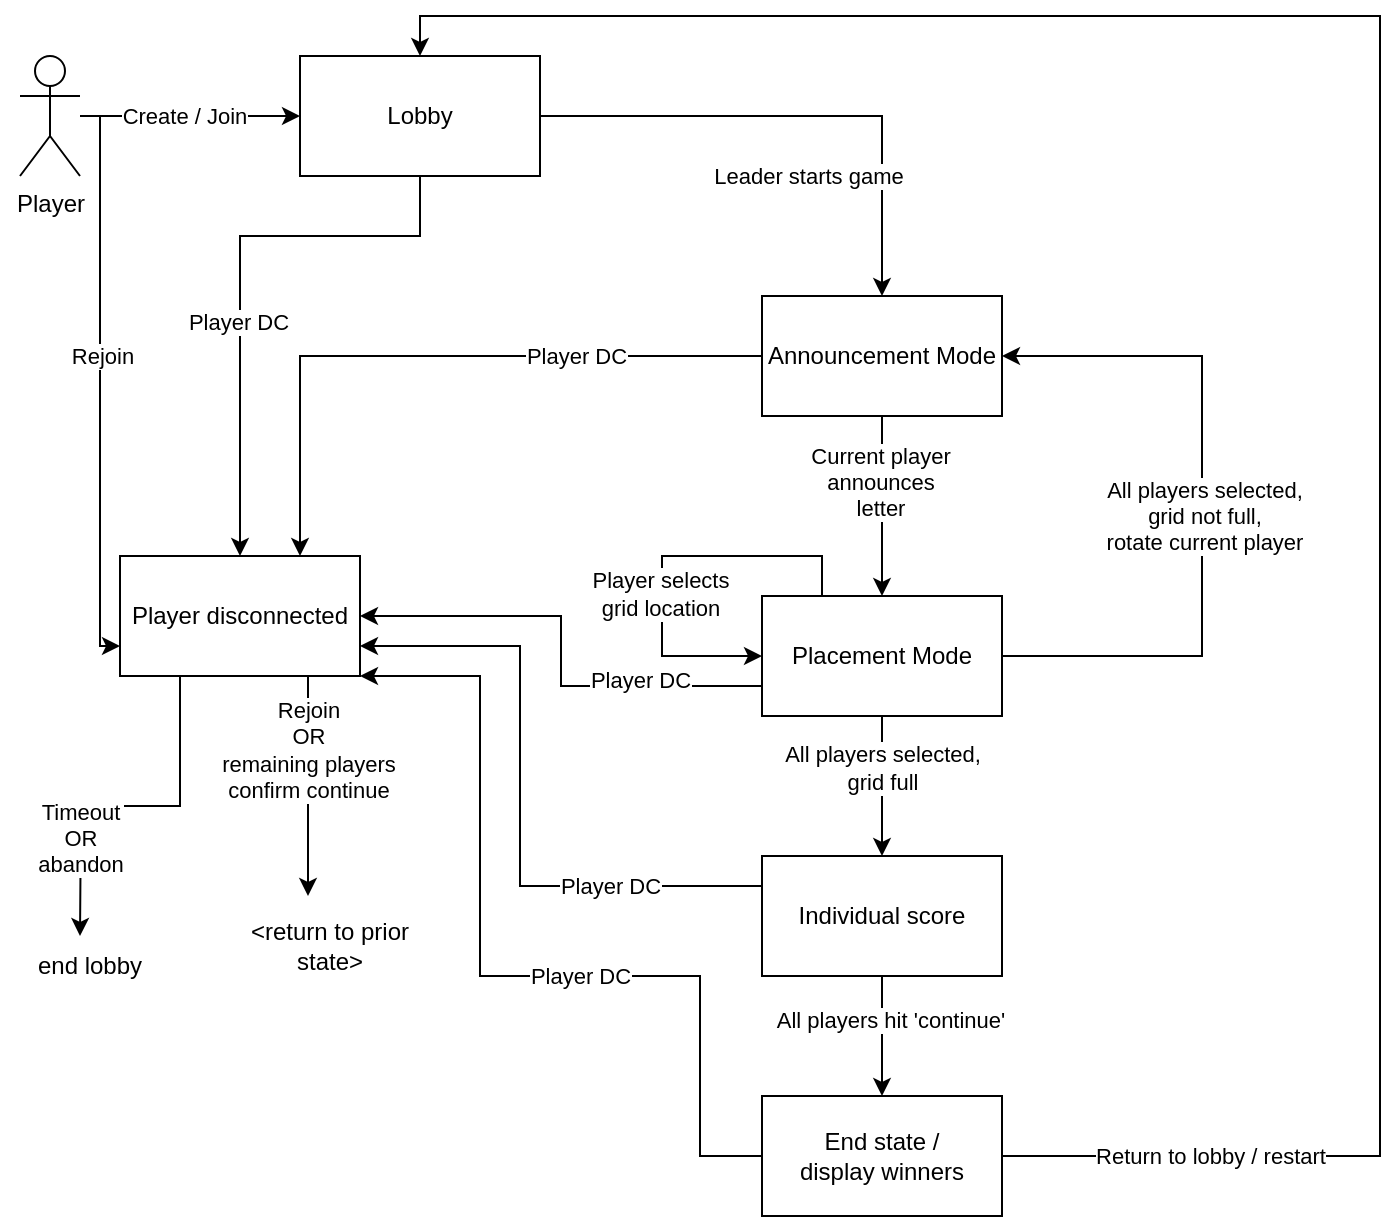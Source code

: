 <mxfile version="20.8.23"><diagram name="Page-1" id="Polb9rnc5IpF14r372bs"><mxGraphModel dx="2082" dy="1142" grid="1" gridSize="10" guides="1" tooltips="1" connect="1" arrows="1" fold="1" page="1" pageScale="1" pageWidth="850" pageHeight="1100" math="0" shadow="0"><root><mxCell id="0"/><mxCell id="1" parent="0"/><mxCell id="xV-0JoyjXd2kp3DvZltn-10" style="edgeStyle=orthogonalEdgeStyle;rounded=0;orthogonalLoop=1;jettySize=auto;html=1;entryX=0.5;entryY=0;entryDx=0;entryDy=0;" edge="1" parent="1" source="xV-0JoyjXd2kp3DvZltn-1" target="xV-0JoyjXd2kp3DvZltn-9"><mxGeometry relative="1" as="geometry"/></mxCell><mxCell id="xV-0JoyjXd2kp3DvZltn-11" value="Leader starts game" style="edgeLabel;html=1;align=center;verticalAlign=middle;resizable=0;points=[];" vertex="1" connectable="0" parent="xV-0JoyjXd2kp3DvZltn-10"><mxGeometry x="-0.22" y="1" relative="1" as="geometry"><mxPoint x="32" y="31" as="offset"/></mxGeometry></mxCell><mxCell id="xV-0JoyjXd2kp3DvZltn-40" style="edgeStyle=orthogonalEdgeStyle;rounded=0;orthogonalLoop=1;jettySize=auto;html=1;entryX=0.5;entryY=0;entryDx=0;entryDy=0;" edge="1" parent="1" source="xV-0JoyjXd2kp3DvZltn-1" target="xV-0JoyjXd2kp3DvZltn-34"><mxGeometry relative="1" as="geometry"><Array as="points"><mxPoint x="220" y="180"/><mxPoint x="130" y="180"/></Array></mxGeometry></mxCell><mxCell id="xV-0JoyjXd2kp3DvZltn-41" value="Player DC" style="edgeLabel;html=1;align=center;verticalAlign=middle;resizable=0;points=[];" vertex="1" connectable="0" parent="xV-0JoyjXd2kp3DvZltn-40"><mxGeometry x="0.164" y="-1" relative="1" as="geometry"><mxPoint as="offset"/></mxGeometry></mxCell><mxCell id="xV-0JoyjXd2kp3DvZltn-1" value="Lobby" style="rounded=0;whiteSpace=wrap;html=1;" vertex="1" parent="1"><mxGeometry x="160" y="90" width="120" height="60" as="geometry"/></mxCell><mxCell id="xV-0JoyjXd2kp3DvZltn-4" style="edgeStyle=orthogonalEdgeStyle;rounded=0;orthogonalLoop=1;jettySize=auto;html=1;entryX=0;entryY=0.5;entryDx=0;entryDy=0;" edge="1" parent="1" source="xV-0JoyjXd2kp3DvZltn-2" target="xV-0JoyjXd2kp3DvZltn-1"><mxGeometry relative="1" as="geometry"/></mxCell><mxCell id="xV-0JoyjXd2kp3DvZltn-8" value="Create / Join" style="edgeLabel;html=1;align=center;verticalAlign=middle;resizable=0;points=[];" vertex="1" connectable="0" parent="xV-0JoyjXd2kp3DvZltn-4"><mxGeometry x="-0.25" y="3" relative="1" as="geometry"><mxPoint x="10" y="3" as="offset"/></mxGeometry></mxCell><mxCell id="xV-0JoyjXd2kp3DvZltn-49" style="edgeStyle=orthogonalEdgeStyle;rounded=0;orthogonalLoop=1;jettySize=auto;html=1;entryX=0;entryY=0.75;entryDx=0;entryDy=0;" edge="1" parent="1" source="xV-0JoyjXd2kp3DvZltn-2" target="xV-0JoyjXd2kp3DvZltn-34"><mxGeometry relative="1" as="geometry"><Array as="points"><mxPoint x="60" y="120"/><mxPoint x="60" y="385"/></Array></mxGeometry></mxCell><mxCell id="xV-0JoyjXd2kp3DvZltn-50" value="Rejoin" style="edgeLabel;html=1;align=center;verticalAlign=middle;resizable=0;points=[];" vertex="1" connectable="0" parent="xV-0JoyjXd2kp3DvZltn-49"><mxGeometry x="0.116" y="1" relative="1" as="geometry"><mxPoint y="-29" as="offset"/></mxGeometry></mxCell><mxCell id="xV-0JoyjXd2kp3DvZltn-2" value="Player" style="shape=umlActor;verticalLabelPosition=bottom;verticalAlign=top;html=1;outlineConnect=0;" vertex="1" parent="1"><mxGeometry x="20" y="90" width="30" height="60" as="geometry"/></mxCell><mxCell id="xV-0JoyjXd2kp3DvZltn-14" style="edgeStyle=orthogonalEdgeStyle;rounded=0;orthogonalLoop=1;jettySize=auto;html=1;" edge="1" parent="1" source="xV-0JoyjXd2kp3DvZltn-9" target="xV-0JoyjXd2kp3DvZltn-12"><mxGeometry relative="1" as="geometry"/></mxCell><mxCell id="xV-0JoyjXd2kp3DvZltn-15" value="&lt;div&gt;Current player&lt;br&gt;&lt;/div&gt;&lt;div&gt;announces&lt;/div&gt;&lt;div&gt;letter&lt;br&gt;&lt;/div&gt;" style="edgeLabel;html=1;align=center;verticalAlign=middle;resizable=0;points=[];" vertex="1" connectable="0" parent="xV-0JoyjXd2kp3DvZltn-14"><mxGeometry x="-0.267" y="-1" relative="1" as="geometry"><mxPoint as="offset"/></mxGeometry></mxCell><mxCell id="xV-0JoyjXd2kp3DvZltn-35" style="edgeStyle=orthogonalEdgeStyle;rounded=0;orthogonalLoop=1;jettySize=auto;html=1;entryX=0.75;entryY=0;entryDx=0;entryDy=0;" edge="1" parent="1" source="xV-0JoyjXd2kp3DvZltn-9" target="xV-0JoyjXd2kp3DvZltn-34"><mxGeometry relative="1" as="geometry"/></mxCell><mxCell id="xV-0JoyjXd2kp3DvZltn-38" value="Player DC" style="edgeLabel;html=1;align=center;verticalAlign=middle;resizable=0;points=[];" vertex="1" connectable="0" parent="xV-0JoyjXd2kp3DvZltn-35"><mxGeometry x="-0.438" relative="1" as="geometry"><mxPoint as="offset"/></mxGeometry></mxCell><mxCell id="xV-0JoyjXd2kp3DvZltn-9" value="Announcement Mode" style="rounded=0;whiteSpace=wrap;html=1;" vertex="1" parent="1"><mxGeometry x="391" y="210" width="120" height="60" as="geometry"/></mxCell><mxCell id="xV-0JoyjXd2kp3DvZltn-20" style="edgeStyle=orthogonalEdgeStyle;rounded=0;orthogonalLoop=1;jettySize=auto;html=1;exitX=1;exitY=0.5;exitDx=0;exitDy=0;entryX=1;entryY=0.5;entryDx=0;entryDy=0;" edge="1" parent="1" source="xV-0JoyjXd2kp3DvZltn-12" target="xV-0JoyjXd2kp3DvZltn-9"><mxGeometry relative="1" as="geometry"><Array as="points"><mxPoint x="611" y="390"/><mxPoint x="611" y="240"/></Array></mxGeometry></mxCell><mxCell id="xV-0JoyjXd2kp3DvZltn-21" value="&lt;div&gt;All players selected,&lt;/div&gt;&lt;div&gt;grid not full,&lt;/div&gt;&lt;div&gt;rotate current player&lt;br&gt;&lt;/div&gt;" style="edgeLabel;html=1;align=center;verticalAlign=middle;resizable=0;points=[];" vertex="1" connectable="0" parent="xV-0JoyjXd2kp3DvZltn-20"><mxGeometry x="-0.183" y="-1" relative="1" as="geometry"><mxPoint y="-27" as="offset"/></mxGeometry></mxCell><mxCell id="xV-0JoyjXd2kp3DvZltn-22" style="edgeStyle=orthogonalEdgeStyle;rounded=0;orthogonalLoop=1;jettySize=auto;html=1;exitX=0.5;exitY=1;exitDx=0;exitDy=0;entryX=0.5;entryY=0;entryDx=0;entryDy=0;" edge="1" parent="1" source="xV-0JoyjXd2kp3DvZltn-12" target="xV-0JoyjXd2kp3DvZltn-19"><mxGeometry relative="1" as="geometry"/></mxCell><mxCell id="xV-0JoyjXd2kp3DvZltn-23" value="&lt;div&gt;All players selected,&lt;/div&gt;&lt;div&gt;grid full&lt;br&gt;&lt;/div&gt;" style="edgeLabel;html=1;align=center;verticalAlign=middle;resizable=0;points=[];" vertex="1" connectable="0" parent="xV-0JoyjXd2kp3DvZltn-22"><mxGeometry x="-0.257" y="2" relative="1" as="geometry"><mxPoint x="-2" as="offset"/></mxGeometry></mxCell><mxCell id="xV-0JoyjXd2kp3DvZltn-36" style="edgeStyle=orthogonalEdgeStyle;rounded=0;orthogonalLoop=1;jettySize=auto;html=1;exitX=0;exitY=0.75;exitDx=0;exitDy=0;entryX=1;entryY=0.5;entryDx=0;entryDy=0;" edge="1" parent="1" source="xV-0JoyjXd2kp3DvZltn-12" target="xV-0JoyjXd2kp3DvZltn-34"><mxGeometry relative="1" as="geometry"/></mxCell><mxCell id="xV-0JoyjXd2kp3DvZltn-39" value="Player DC" style="edgeLabel;html=1;align=center;verticalAlign=middle;resizable=0;points=[];" vertex="1" connectable="0" parent="xV-0JoyjXd2kp3DvZltn-36"><mxGeometry x="-0.381" y="-3" relative="1" as="geometry"><mxPoint x="12" as="offset"/></mxGeometry></mxCell><mxCell id="xV-0JoyjXd2kp3DvZltn-12" value="Placement Mode" style="rounded=0;whiteSpace=wrap;html=1;" vertex="1" parent="1"><mxGeometry x="391" y="360" width="120" height="60" as="geometry"/></mxCell><mxCell id="xV-0JoyjXd2kp3DvZltn-16" style="edgeStyle=orthogonalEdgeStyle;rounded=0;orthogonalLoop=1;jettySize=auto;html=1;exitX=0.25;exitY=0;exitDx=0;exitDy=0;entryX=0;entryY=0.5;entryDx=0;entryDy=0;" edge="1" parent="1" source="xV-0JoyjXd2kp3DvZltn-12" target="xV-0JoyjXd2kp3DvZltn-12"><mxGeometry relative="1" as="geometry"><Array as="points"><mxPoint x="421" y="340"/><mxPoint x="341" y="340"/><mxPoint x="341" y="390"/></Array></mxGeometry></mxCell><mxCell id="xV-0JoyjXd2kp3DvZltn-17" value="&lt;div&gt;Player selects&lt;/div&gt;&lt;div&gt;grid location&lt;br&gt;&lt;/div&gt;" style="edgeLabel;html=1;align=center;verticalAlign=middle;resizable=0;points=[];" vertex="1" connectable="0" parent="xV-0JoyjXd2kp3DvZltn-16"><mxGeometry x="0.186" y="-1" relative="1" as="geometry"><mxPoint as="offset"/></mxGeometry></mxCell><mxCell id="xV-0JoyjXd2kp3DvZltn-25" style="edgeStyle=orthogonalEdgeStyle;rounded=0;orthogonalLoop=1;jettySize=auto;html=1;entryX=0.5;entryY=0;entryDx=0;entryDy=0;" edge="1" parent="1" source="xV-0JoyjXd2kp3DvZltn-19" target="xV-0JoyjXd2kp3DvZltn-24"><mxGeometry relative="1" as="geometry"/></mxCell><mxCell id="xV-0JoyjXd2kp3DvZltn-26" value="All players hit 'continue'" style="edgeLabel;html=1;align=center;verticalAlign=middle;resizable=0;points=[];" vertex="1" connectable="0" parent="xV-0JoyjXd2kp3DvZltn-25"><mxGeometry x="-0.267" y="4" relative="1" as="geometry"><mxPoint as="offset"/></mxGeometry></mxCell><mxCell id="xV-0JoyjXd2kp3DvZltn-37" style="edgeStyle=orthogonalEdgeStyle;rounded=0;orthogonalLoop=1;jettySize=auto;html=1;exitX=0;exitY=0.25;exitDx=0;exitDy=0;entryX=1;entryY=0.75;entryDx=0;entryDy=0;" edge="1" parent="1" source="xV-0JoyjXd2kp3DvZltn-19" target="xV-0JoyjXd2kp3DvZltn-34"><mxGeometry relative="1" as="geometry"><Array as="points"><mxPoint x="270" y="505"/><mxPoint x="270" y="385"/></Array></mxGeometry></mxCell><mxCell id="xV-0JoyjXd2kp3DvZltn-42" value="Player DC" style="edgeLabel;html=1;align=center;verticalAlign=middle;resizable=0;points=[];" vertex="1" connectable="0" parent="xV-0JoyjXd2kp3DvZltn-37"><mxGeometry x="-0.526" relative="1" as="geometry"><mxPoint as="offset"/></mxGeometry></mxCell><mxCell id="xV-0JoyjXd2kp3DvZltn-19" value="Individual score" style="rounded=0;whiteSpace=wrap;html=1;" vertex="1" parent="1"><mxGeometry x="391" y="490" width="120" height="60" as="geometry"/></mxCell><mxCell id="xV-0JoyjXd2kp3DvZltn-27" style="edgeStyle=orthogonalEdgeStyle;rounded=0;orthogonalLoop=1;jettySize=auto;html=1;entryX=0.5;entryY=0;entryDx=0;entryDy=0;" edge="1" parent="1" source="xV-0JoyjXd2kp3DvZltn-24" target="xV-0JoyjXd2kp3DvZltn-1"><mxGeometry relative="1" as="geometry"><Array as="points"><mxPoint x="700" y="640"/><mxPoint x="700" y="70"/><mxPoint x="220" y="70"/></Array></mxGeometry></mxCell><mxCell id="xV-0JoyjXd2kp3DvZltn-28" value="Return to lobby / restart" style="edgeLabel;html=1;align=center;verticalAlign=middle;resizable=0;points=[];" vertex="1" connectable="0" parent="xV-0JoyjXd2kp3DvZltn-27"><mxGeometry x="-0.893" y="-2" relative="1" as="geometry"><mxPoint x="36" y="-2" as="offset"/></mxGeometry></mxCell><mxCell id="xV-0JoyjXd2kp3DvZltn-45" style="edgeStyle=orthogonalEdgeStyle;rounded=0;orthogonalLoop=1;jettySize=auto;html=1;entryX=1;entryY=1;entryDx=0;entryDy=0;" edge="1" parent="1" source="xV-0JoyjXd2kp3DvZltn-24" target="xV-0JoyjXd2kp3DvZltn-34"><mxGeometry relative="1" as="geometry"><Array as="points"><mxPoint x="360" y="640"/><mxPoint x="360" y="550"/><mxPoint x="250" y="550"/><mxPoint x="250" y="400"/></Array></mxGeometry></mxCell><mxCell id="xV-0JoyjXd2kp3DvZltn-46" value="Player DC" style="edgeLabel;html=1;align=center;verticalAlign=middle;resizable=0;points=[];" vertex="1" connectable="0" parent="xV-0JoyjXd2kp3DvZltn-45"><mxGeometry x="-0.138" y="-4" relative="1" as="geometry"><mxPoint x="9" y="4" as="offset"/></mxGeometry></mxCell><mxCell id="xV-0JoyjXd2kp3DvZltn-24" value="&lt;div&gt;End state /&lt;/div&gt;&lt;div&gt;display winners&lt;br&gt;&lt;/div&gt;" style="rounded=0;whiteSpace=wrap;html=1;" vertex="1" parent="1"><mxGeometry x="391" y="610" width="120" height="60" as="geometry"/></mxCell><mxCell id="xV-0JoyjXd2kp3DvZltn-51" style="edgeStyle=orthogonalEdgeStyle;rounded=0;orthogonalLoop=1;jettySize=auto;html=1;" edge="1" parent="1"><mxGeometry relative="1" as="geometry"><mxPoint x="164" y="510" as="targetPoint"/><mxPoint x="164" y="400" as="sourcePoint"/><Array as="points"><mxPoint x="164" y="490"/><mxPoint x="164" y="490"/></Array></mxGeometry></mxCell><mxCell id="xV-0JoyjXd2kp3DvZltn-52" value="&lt;div&gt;Rejoin&lt;/div&gt;&lt;div&gt;OR&lt;/div&gt;&lt;div&gt;remaining players&lt;/div&gt;&lt;div&gt;confirm continue&lt;/div&gt;" style="edgeLabel;html=1;align=center;verticalAlign=middle;resizable=0;points=[];" vertex="1" connectable="0" parent="xV-0JoyjXd2kp3DvZltn-51"><mxGeometry x="-0.327" relative="1" as="geometry"><mxPoint as="offset"/></mxGeometry></mxCell><mxCell id="xV-0JoyjXd2kp3DvZltn-54" style="edgeStyle=orthogonalEdgeStyle;rounded=0;orthogonalLoop=1;jettySize=auto;html=1;exitX=0.25;exitY=1;exitDx=0;exitDy=0;" edge="1" parent="1" source="xV-0JoyjXd2kp3DvZltn-34"><mxGeometry relative="1" as="geometry"><mxPoint x="50" y="530" as="targetPoint"/></mxGeometry></mxCell><mxCell id="xV-0JoyjXd2kp3DvZltn-55" value="&lt;div&gt;Timeout&lt;/div&gt;&lt;div&gt;OR&lt;/div&gt;&lt;div&gt;abandon&lt;br&gt;&lt;/div&gt;" style="edgeLabel;html=1;align=center;verticalAlign=middle;resizable=0;points=[];" vertex="1" connectable="0" parent="xV-0JoyjXd2kp3DvZltn-54"><mxGeometry x="0.456" y="-1" relative="1" as="geometry"><mxPoint as="offset"/></mxGeometry></mxCell><mxCell id="xV-0JoyjXd2kp3DvZltn-34" value="Player disconnected" style="rounded=0;whiteSpace=wrap;html=1;" vertex="1" parent="1"><mxGeometry x="70" y="340" width="120" height="60" as="geometry"/></mxCell><mxCell id="xV-0JoyjXd2kp3DvZltn-53" value="&amp;lt;return to prior state&amp;gt;" style="text;strokeColor=none;align=center;fillColor=none;html=1;verticalAlign=middle;whiteSpace=wrap;rounded=0;" vertex="1" parent="1"><mxGeometry x="130" y="520" width="90" height="30" as="geometry"/></mxCell><mxCell id="xV-0JoyjXd2kp3DvZltn-56" value="end lobby" style="text;strokeColor=none;align=center;fillColor=none;html=1;verticalAlign=middle;whiteSpace=wrap;rounded=0;" vertex="1" parent="1"><mxGeometry x="10" y="530" width="90" height="30" as="geometry"/></mxCell></root></mxGraphModel></diagram></mxfile>